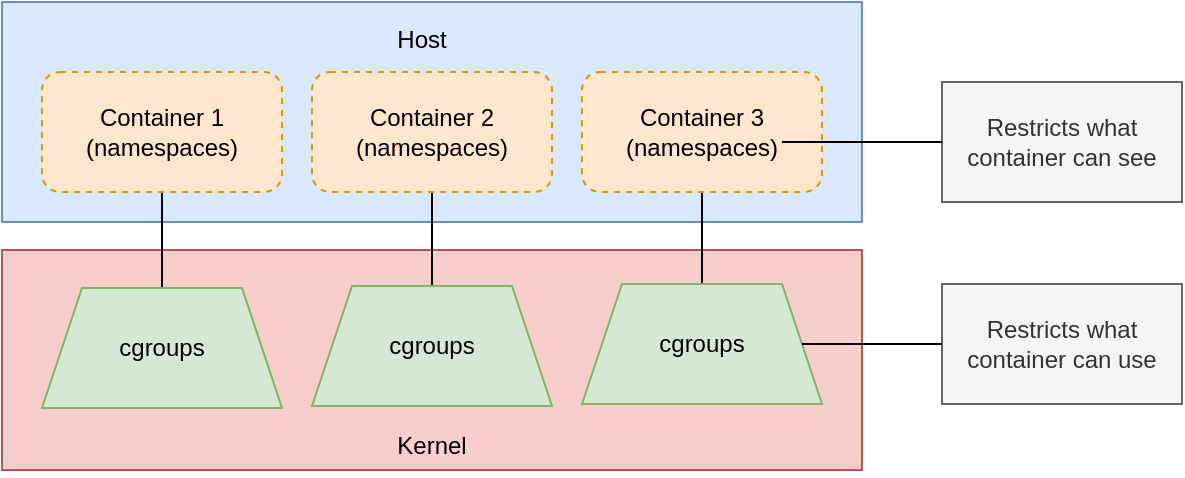 <mxfile version="20.4.0" type="github">
  <diagram id="uDeYrCszZ3N2R0U83_AO" name="Page-1">
    <mxGraphModel dx="946" dy="502" grid="1" gridSize="10" guides="1" tooltips="1" connect="1" arrows="1" fold="1" page="1" pageScale="1" pageWidth="850" pageHeight="1100" math="0" shadow="0">
      <root>
        <mxCell id="0" />
        <mxCell id="1" parent="0" />
        <mxCell id="zz4zuO4XC7DOk9u1iTiz-1" value="" style="rounded=0;whiteSpace=wrap;html=1;fillColor=#dae8fc;strokeColor=#6c8ebf;" vertex="1" parent="1">
          <mxGeometry x="210" y="90" width="430" height="110" as="geometry" />
        </mxCell>
        <mxCell id="zz4zuO4XC7DOk9u1iTiz-2" value="" style="rounded=0;whiteSpace=wrap;html=1;fillColor=#f8cecc;strokeColor=#b85450;" vertex="1" parent="1">
          <mxGeometry x="210" y="214" width="430" height="110" as="geometry" />
        </mxCell>
        <mxCell id="zz4zuO4XC7DOk9u1iTiz-11" style="edgeStyle=orthogonalEdgeStyle;rounded=0;orthogonalLoop=1;jettySize=auto;html=1;entryX=0.5;entryY=0;entryDx=0;entryDy=0;endArrow=none;endFill=0;" edge="1" parent="1" source="zz4zuO4XC7DOk9u1iTiz-3" target="zz4zuO4XC7DOk9u1iTiz-8">
          <mxGeometry relative="1" as="geometry" />
        </mxCell>
        <mxCell id="zz4zuO4XC7DOk9u1iTiz-3" value="&lt;div&gt;Container 1&lt;/div&gt;&lt;div&gt;(namespaces)&lt;br&gt;&lt;/div&gt;" style="rounded=1;whiteSpace=wrap;html=1;dashed=1;fillColor=#ffe6cc;strokeColor=#d79b00;" vertex="1" parent="1">
          <mxGeometry x="230" y="125" width="120" height="60" as="geometry" />
        </mxCell>
        <mxCell id="zz4zuO4XC7DOk9u1iTiz-12" style="edgeStyle=orthogonalEdgeStyle;rounded=0;orthogonalLoop=1;jettySize=auto;html=1;entryX=0.5;entryY=0;entryDx=0;entryDy=0;endArrow=none;endFill=0;" edge="1" parent="1" source="zz4zuO4XC7DOk9u1iTiz-4" target="zz4zuO4XC7DOk9u1iTiz-9">
          <mxGeometry relative="1" as="geometry" />
        </mxCell>
        <mxCell id="zz4zuO4XC7DOk9u1iTiz-4" value="&lt;div&gt;Container 2&lt;br&gt;&lt;/div&gt;&lt;div&gt;(namespaces)&lt;br&gt;&lt;/div&gt;" style="rounded=1;whiteSpace=wrap;html=1;dashed=1;fillColor=#ffe6cc;strokeColor=#d79b00;" vertex="1" parent="1">
          <mxGeometry x="365" y="125" width="120" height="60" as="geometry" />
        </mxCell>
        <mxCell id="zz4zuO4XC7DOk9u1iTiz-13" style="edgeStyle=orthogonalEdgeStyle;rounded=0;orthogonalLoop=1;jettySize=auto;html=1;entryX=0.5;entryY=0;entryDx=0;entryDy=0;endArrow=none;endFill=0;" edge="1" parent="1" source="zz4zuO4XC7DOk9u1iTiz-5" target="zz4zuO4XC7DOk9u1iTiz-10">
          <mxGeometry relative="1" as="geometry" />
        </mxCell>
        <mxCell id="zz4zuO4XC7DOk9u1iTiz-5" value="&lt;div&gt;Container 3&lt;br&gt;&lt;/div&gt;&lt;div&gt;(namespaces)&lt;br&gt;&lt;/div&gt;" style="rounded=1;whiteSpace=wrap;html=1;dashed=1;fillColor=#ffe6cc;strokeColor=#d79b00;" vertex="1" parent="1">
          <mxGeometry x="500" y="125" width="120" height="60" as="geometry" />
        </mxCell>
        <mxCell id="zz4zuO4XC7DOk9u1iTiz-6" value="Host" style="text;html=1;strokeColor=none;fillColor=none;align=center;verticalAlign=middle;whiteSpace=wrap;rounded=0;dashed=1;" vertex="1" parent="1">
          <mxGeometry x="390" y="94" width="60" height="30" as="geometry" />
        </mxCell>
        <mxCell id="zz4zuO4XC7DOk9u1iTiz-7" value="Kernel" style="text;html=1;strokeColor=none;fillColor=none;align=center;verticalAlign=middle;whiteSpace=wrap;rounded=0;dashed=1;" vertex="1" parent="1">
          <mxGeometry x="395" y="297" width="60" height="30" as="geometry" />
        </mxCell>
        <mxCell id="zz4zuO4XC7DOk9u1iTiz-8" value="cgroups" style="shape=trapezoid;perimeter=trapezoidPerimeter;whiteSpace=wrap;html=1;fixedSize=1;fillColor=#d5e8d4;strokeColor=#82b366;" vertex="1" parent="1">
          <mxGeometry x="230" y="233" width="120" height="60" as="geometry" />
        </mxCell>
        <mxCell id="zz4zuO4XC7DOk9u1iTiz-9" value="cgroups" style="shape=trapezoid;perimeter=trapezoidPerimeter;whiteSpace=wrap;html=1;fixedSize=1;fillColor=#d5e8d4;strokeColor=#82b366;" vertex="1" parent="1">
          <mxGeometry x="365" y="232" width="120" height="60" as="geometry" />
        </mxCell>
        <mxCell id="zz4zuO4XC7DOk9u1iTiz-10" value="cgroups" style="shape=trapezoid;perimeter=trapezoidPerimeter;whiteSpace=wrap;html=1;fixedSize=1;fillColor=#d5e8d4;strokeColor=#82b366;" vertex="1" parent="1">
          <mxGeometry x="500" y="231" width="120" height="60" as="geometry" />
        </mxCell>
        <mxCell id="zz4zuO4XC7DOk9u1iTiz-14" value="Restricts what container can see" style="rounded=0;whiteSpace=wrap;html=1;fillColor=#f5f5f5;fontColor=#333333;strokeColor=#666666;" vertex="1" parent="1">
          <mxGeometry x="680" y="130" width="120" height="60" as="geometry" />
        </mxCell>
        <mxCell id="zz4zuO4XC7DOk9u1iTiz-15" value="" style="endArrow=none;html=1;rounded=0;exitX=0.833;exitY=0.583;exitDx=0;exitDy=0;entryX=0;entryY=0.5;entryDx=0;entryDy=0;exitPerimeter=0;" edge="1" parent="1" source="zz4zuO4XC7DOk9u1iTiz-5" target="zz4zuO4XC7DOk9u1iTiz-14">
          <mxGeometry width="50" height="50" relative="1" as="geometry">
            <mxPoint x="680" y="134" as="sourcePoint" />
            <mxPoint x="730" y="84" as="targetPoint" />
          </mxGeometry>
        </mxCell>
        <mxCell id="zz4zuO4XC7DOk9u1iTiz-16" value="Restricts what container can use" style="rounded=0;whiteSpace=wrap;html=1;fillColor=#f5f5f5;fontColor=#333333;strokeColor=#666666;" vertex="1" parent="1">
          <mxGeometry x="680" y="231" width="120" height="60" as="geometry" />
        </mxCell>
        <mxCell id="zz4zuO4XC7DOk9u1iTiz-17" value="" style="endArrow=none;html=1;rounded=0;entryX=0;entryY=0.5;entryDx=0;entryDy=0;" edge="1" parent="1" target="zz4zuO4XC7DOk9u1iTiz-16">
          <mxGeometry width="50" height="50" relative="1" as="geometry">
            <mxPoint x="610" y="261" as="sourcePoint" />
            <mxPoint x="730" y="189" as="targetPoint" />
          </mxGeometry>
        </mxCell>
      </root>
    </mxGraphModel>
  </diagram>
</mxfile>
